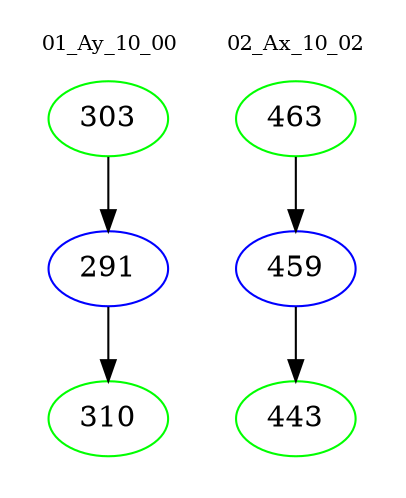 digraph{
subgraph cluster_0 {
color = white
label = "01_Ay_10_00";
fontsize=10;
T0_303 [label="303", color="green"]
T0_303 -> T0_291 [color="black"]
T0_291 [label="291", color="blue"]
T0_291 -> T0_310 [color="black"]
T0_310 [label="310", color="green"]
}
subgraph cluster_1 {
color = white
label = "02_Ax_10_02";
fontsize=10;
T1_463 [label="463", color="green"]
T1_463 -> T1_459 [color="black"]
T1_459 [label="459", color="blue"]
T1_459 -> T1_443 [color="black"]
T1_443 [label="443", color="green"]
}
}
